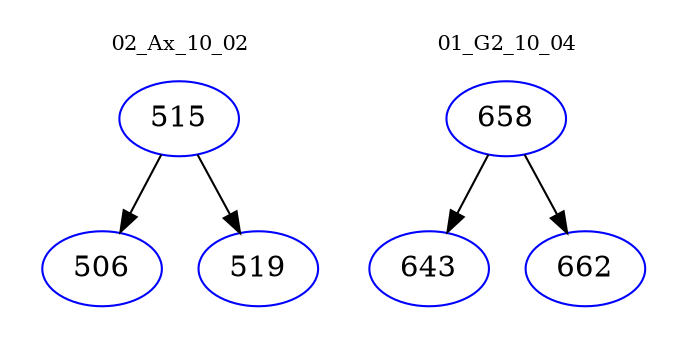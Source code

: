 digraph{
subgraph cluster_0 {
color = white
label = "02_Ax_10_02";
fontsize=10;
T0_515 [label="515", color="blue"]
T0_515 -> T0_506 [color="black"]
T0_506 [label="506", color="blue"]
T0_515 -> T0_519 [color="black"]
T0_519 [label="519", color="blue"]
}
subgraph cluster_1 {
color = white
label = "01_G2_10_04";
fontsize=10;
T1_658 [label="658", color="blue"]
T1_658 -> T1_643 [color="black"]
T1_643 [label="643", color="blue"]
T1_658 -> T1_662 [color="black"]
T1_662 [label="662", color="blue"]
}
}
